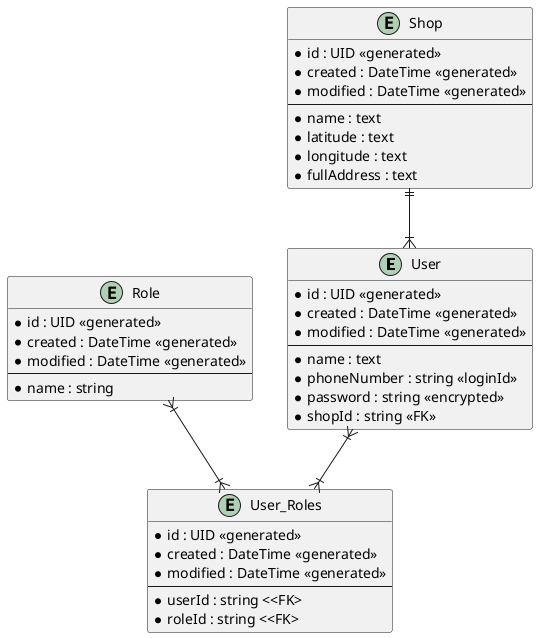 @startuml member-database

skinparam linetye ortho

entity "User" as user{
    *id : UID <<generated>>
    *created : DateTime <<generated>>
    *modified : DateTime <<generated>>
    --
    *name : text
    *phoneNumber : string <<loginId>>
    *password : string <<encrypted>>
    *shopId : string <<FK>>
}
entity "Shop" as shop{
    *id : UID <<generated>>
    *created : DateTime <<generated>>
    *modified : DateTime <<generated>>
    --
    *name : text
    *latitude : text
    *longitude : text
    *fullAddress : text
}
entity "User_Roles" as user_roles{
    *id : UID <<generated>>
    *created : DateTime <<generated>>
    *modified : DateTime <<generated>>
    --
    *userId : string <<FK>
    *roleId : string <<FK>
}

entity "Role" as role{
    *id : UID <<generated>>
    *created : DateTime <<generated>>
    *modified : DateTime <<generated>>
    --
    *name : string
}

shop ||--|{ user
user }|--|{ user_roles
role }|--|{ user_roles

@enduml